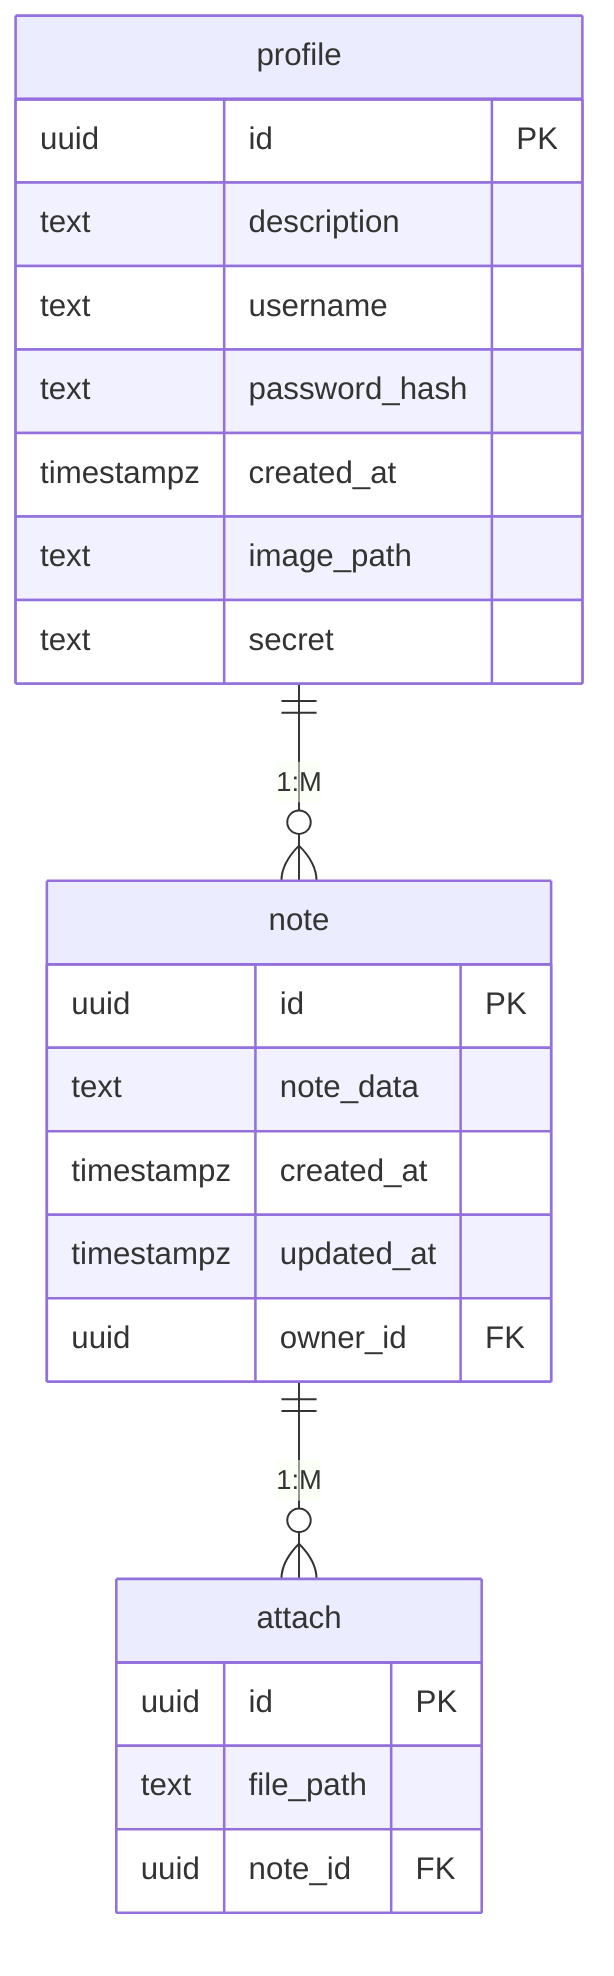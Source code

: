 erDiagram
    profile {
        uuid id PK
        text description
        text username
        text password_hash
        timestampz created_at
        text image_path
        text secret
    }
    note {
        uuid id PK
        text note_data
        timestampz created_at
        timestampz updated_at
        uuid owner_id FK
    }
    attach {
        uuid id PK
        text file_path
        uuid note_id FK
    }
    profile ||--o{ note : "1:M"
    note ||--o{ attach : "1:M"